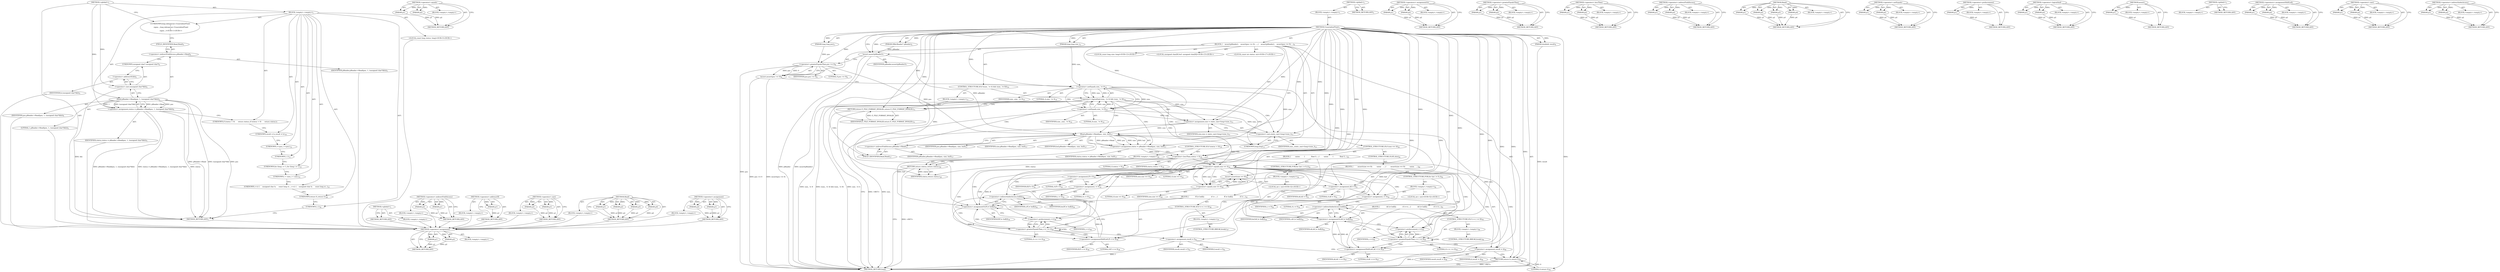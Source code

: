 digraph "&lt;operator&gt;.assignment" {
vulnerable_170 [label=<(METHOD,&lt;operator&gt;.assignment)>];
vulnerable_171 [label=<(PARAM,p1)>];
vulnerable_172 [label=<(PARAM,p2)>];
vulnerable_173 [label=<(BLOCK,&lt;empty&gt;,&lt;empty&gt;)>];
vulnerable_174 [label=<(METHOD_RETURN,ANY)>];
vulnerable_197 [label=<(METHOD,&lt;operator&gt;.equals)>];
vulnerable_198 [label=<(PARAM,p1)>];
vulnerable_199 [label=<(PARAM,p2)>];
vulnerable_200 [label=<(BLOCK,&lt;empty&gt;,&lt;empty&gt;)>];
vulnerable_201 [label=<(METHOD_RETURN,ANY)>];
vulnerable_6 [label=<(METHOD,&lt;global&gt;)<SUB>1</SUB>>];
vulnerable_7 [label=<(BLOCK,&lt;empty&gt;,&lt;empty&gt;)<SUB>1</SUB>>];
vulnerable_8 [label=<(METHOD,UnserializeFloat)<SUB>1</SUB>>];
vulnerable_9 [label=<(PARAM,IMkvReader* pReader)<SUB>2</SUB>>];
vulnerable_10 [label=<(PARAM,long long pos)<SUB>3</SUB>>];
vulnerable_11 [label=<(PARAM,long long size_)<SUB>4</SUB>>];
vulnerable_12 [label=<(PARAM,double&amp; result)<SUB>5</SUB>>];
vulnerable_13 [label=<(BLOCK,{
    assert(pReader);
    assert(pos &gt;= 0);
 
...,{
    assert(pReader);
    assert(pos &gt;= 0);
 
...)<SUB>6</SUB>>];
vulnerable_14 [label=<(assert,assert(pReader))<SUB>7</SUB>>];
vulnerable_15 [label=<(IDENTIFIER,pReader,assert(pReader))<SUB>7</SUB>>];
vulnerable_16 [label=<(assert,assert(pos &gt;= 0))<SUB>8</SUB>>];
vulnerable_17 [label=<(&lt;operator&gt;.greaterEqualsThan,pos &gt;= 0)<SUB>8</SUB>>];
vulnerable_18 [label=<(IDENTIFIER,pos,pos &gt;= 0)<SUB>8</SUB>>];
vulnerable_19 [label=<(LITERAL,0,pos &gt;= 0)<SUB>8</SUB>>];
vulnerable_20 [label=<(CONTROL_STRUCTURE,IF,if ((size_ != 4) &amp;&amp; (size_ != 8)))<SUB>10</SUB>>];
vulnerable_21 [label=<(&lt;operator&gt;.logicalAnd,(size_ != 4) &amp;&amp; (size_ != 8))<SUB>10</SUB>>];
vulnerable_22 [label=<(&lt;operator&gt;.notEquals,size_ != 4)<SUB>10</SUB>>];
vulnerable_23 [label=<(IDENTIFIER,size_,size_ != 4)<SUB>10</SUB>>];
vulnerable_24 [label=<(LITERAL,4,size_ != 4)<SUB>10</SUB>>];
vulnerable_25 [label=<(&lt;operator&gt;.notEquals,size_ != 8)<SUB>10</SUB>>];
vulnerable_26 [label=<(IDENTIFIER,size_,size_ != 8)<SUB>10</SUB>>];
vulnerable_27 [label=<(LITERAL,8,size_ != 8)<SUB>10</SUB>>];
vulnerable_28 [label=<(BLOCK,&lt;empty&gt;,&lt;empty&gt;)<SUB>11</SUB>>];
vulnerable_29 [label=<(RETURN,return E_FILE_FORMAT_INVALID;,return E_FILE_FORMAT_INVALID;)<SUB>11</SUB>>];
vulnerable_30 [label=<(IDENTIFIER,E_FILE_FORMAT_INVALID,return E_FILE_FORMAT_INVALID;)<SUB>11</SUB>>];
vulnerable_31 [label="<(LOCAL,const long size: long)<SUB>13</SUB>>"];
vulnerable_32 [label=<(&lt;operator&gt;.assignment,size = static_cast&lt;long&gt;(size_))<SUB>13</SUB>>];
vulnerable_33 [label=<(IDENTIFIER,size,size = static_cast&lt;long&gt;(size_))<SUB>13</SUB>>];
vulnerable_34 [label=<(&lt;operator&gt;.cast,static_cast&lt;long&gt;(size_))<SUB>13</SUB>>];
vulnerable_35 [label=<(UNKNOWN,long,long)<SUB>13</SUB>>];
vulnerable_36 [label=<(IDENTIFIER,size_,static_cast&lt;long&gt;(size_))<SUB>13</SUB>>];
vulnerable_37 [label="<(LOCAL,unsigned char[8] buf: unsigned char[8])<SUB>15</SUB>>"];
vulnerable_38 [label="<(LOCAL,const int status: int)<SUB>17</SUB>>"];
vulnerable_39 [label=<(&lt;operator&gt;.assignment,status = pReader-&gt;Read(pos, size, buf))<SUB>17</SUB>>];
vulnerable_40 [label=<(IDENTIFIER,status,status = pReader-&gt;Read(pos, size, buf))<SUB>17</SUB>>];
vulnerable_41 [label=<(Read,pReader-&gt;Read(pos, size, buf))<SUB>17</SUB>>];
vulnerable_42 [label=<(&lt;operator&gt;.indirectFieldAccess,pReader-&gt;Read)<SUB>17</SUB>>];
vulnerable_43 [label=<(IDENTIFIER,pReader,pReader-&gt;Read(pos, size, buf))<SUB>17</SUB>>];
vulnerable_44 [label=<(FIELD_IDENTIFIER,Read,Read)<SUB>17</SUB>>];
vulnerable_45 [label=<(IDENTIFIER,pos,pReader-&gt;Read(pos, size, buf))<SUB>17</SUB>>];
vulnerable_46 [label=<(IDENTIFIER,size,pReader-&gt;Read(pos, size, buf))<SUB>17</SUB>>];
vulnerable_47 [label=<(IDENTIFIER,buf,pReader-&gt;Read(pos, size, buf))<SUB>17</SUB>>];
vulnerable_48 [label=<(CONTROL_STRUCTURE,IF,if (status &lt; 0))<SUB>19</SUB>>];
vulnerable_49 [label=<(&lt;operator&gt;.lessThan,status &lt; 0)<SUB>19</SUB>>];
vulnerable_50 [label=<(IDENTIFIER,status,status &lt; 0)<SUB>19</SUB>>];
vulnerable_51 [label=<(LITERAL,0,status &lt; 0)<SUB>19</SUB>>];
vulnerable_52 [label=<(BLOCK,&lt;empty&gt;,&lt;empty&gt;)<SUB>20</SUB>>];
vulnerable_53 [label=<(RETURN,return status;,return status;)<SUB>20</SUB>>];
vulnerable_54 [label=<(IDENTIFIER,status,return status;)<SUB>20</SUB>>];
vulnerable_55 [label=<(CONTROL_STRUCTURE,IF,if (size == 4))<SUB>22</SUB>>];
vulnerable_56 [label=<(&lt;operator&gt;.equals,size == 4)<SUB>22</SUB>>];
vulnerable_57 [label=<(IDENTIFIER,size,size == 4)<SUB>22</SUB>>];
vulnerable_58 [label=<(LITERAL,4,size == 4)<SUB>22</SUB>>];
vulnerable_59 [label=<(BLOCK,{
        union
        {
            float f;
...,{
        union
        {
            float f;
...)<SUB>23</SUB>>];
vulnerable_60 [label=<(&lt;operator&gt;.assignment,ff = 0)<SUB>30</SUB>>];
vulnerable_61 [label=<(IDENTIFIER,ff,ff = 0)<SUB>30</SUB>>];
vulnerable_62 [label=<(LITERAL,0,ff = 0)<SUB>30</SUB>>];
vulnerable_63 [label=<(CONTROL_STRUCTURE,FOR,for (int i = 0;;))<SUB>32</SUB>>];
vulnerable_64 [label=<(BLOCK,&lt;empty&gt;,&lt;empty&gt;)<SUB>32</SUB>>];
vulnerable_65 [label="<(LOCAL,int i: int)<SUB>32</SUB>>"];
vulnerable_66 [label=<(&lt;operator&gt;.assignment,i = 0)<SUB>32</SUB>>];
vulnerable_67 [label=<(IDENTIFIER,i,i = 0)<SUB>32</SUB>>];
vulnerable_68 [label=<(LITERAL,0,i = 0)<SUB>32</SUB>>];
vulnerable_69 [label=<(BLOCK,{
            ff |= buf[i];
 
            if (+...,{
            ff |= buf[i];
 
            if (+...)<SUB>33</SUB>>];
vulnerable_70 [label=<(&lt;operators&gt;.assignmentOr,ff |= buf[i])<SUB>34</SUB>>];
vulnerable_71 [label=<(IDENTIFIER,ff,ff |= buf[i])<SUB>34</SUB>>];
vulnerable_72 [label=<(&lt;operator&gt;.indirectIndexAccess,buf[i])<SUB>34</SUB>>];
vulnerable_73 [label=<(IDENTIFIER,buf,ff |= buf[i])<SUB>34</SUB>>];
vulnerable_74 [label=<(IDENTIFIER,i,ff |= buf[i])<SUB>34</SUB>>];
vulnerable_75 [label=<(CONTROL_STRUCTURE,IF,if (++i &gt;= 4))<SUB>36</SUB>>];
vulnerable_76 [label=<(&lt;operator&gt;.greaterEqualsThan,++i &gt;= 4)<SUB>36</SUB>>];
vulnerable_77 [label=<(&lt;operator&gt;.preIncrement,++i)<SUB>36</SUB>>];
vulnerable_78 [label=<(IDENTIFIER,i,++i)<SUB>36</SUB>>];
vulnerable_79 [label=<(LITERAL,4,++i &gt;= 4)<SUB>36</SUB>>];
vulnerable_80 [label=<(BLOCK,&lt;empty&gt;,&lt;empty&gt;)<SUB>37</SUB>>];
vulnerable_81 [label=<(CONTROL_STRUCTURE,BREAK,break;)<SUB>37</SUB>>];
vulnerable_82 [label=<(&lt;operators&gt;.assignmentShiftLeft,ff &lt;&lt;= 8)<SUB>39</SUB>>];
vulnerable_83 [label=<(IDENTIFIER,ff,ff &lt;&lt;= 8)<SUB>39</SUB>>];
vulnerable_84 [label=<(LITERAL,8,ff &lt;&lt;= 8)<SUB>39</SUB>>];
vulnerable_85 [label=<(&lt;operator&gt;.assignment,result = f)<SUB>41</SUB>>];
vulnerable_86 [label=<(IDENTIFIER,result,result = f)<SUB>41</SUB>>];
vulnerable_87 [label=<(IDENTIFIER,f,result = f)<SUB>41</SUB>>];
vulnerable_88 [label=<(CONTROL_STRUCTURE,ELSE,else)<SUB>44</SUB>>];
vulnerable_89 [label=<(BLOCK,{
        assert(size == 8);
        union
    ...,{
        assert(size == 8);
        union
    ...)<SUB>44</SUB>>];
vulnerable_90 [label=<(assert,assert(size == 8))<SUB>45</SUB>>];
vulnerable_91 [label=<(&lt;operator&gt;.equals,size == 8)<SUB>45</SUB>>];
vulnerable_92 [label=<(IDENTIFIER,size,size == 8)<SUB>45</SUB>>];
vulnerable_93 [label=<(LITERAL,8,size == 8)<SUB>45</SUB>>];
vulnerable_94 [label=<(&lt;operator&gt;.assignment,dd = 0)<SUB>51</SUB>>];
vulnerable_95 [label=<(IDENTIFIER,dd,dd = 0)<SUB>51</SUB>>];
vulnerable_96 [label=<(LITERAL,0,dd = 0)<SUB>51</SUB>>];
vulnerable_97 [label=<(CONTROL_STRUCTURE,FOR,for (int i = 0;;))<SUB>52</SUB>>];
vulnerable_98 [label=<(BLOCK,&lt;empty&gt;,&lt;empty&gt;)<SUB>52</SUB>>];
vulnerable_99 [label="<(LOCAL,int i: int)<SUB>52</SUB>>"];
vulnerable_100 [label=<(&lt;operator&gt;.assignment,i = 0)<SUB>52</SUB>>];
vulnerable_101 [label=<(IDENTIFIER,i,i = 0)<SUB>52</SUB>>];
vulnerable_102 [label=<(LITERAL,0,i = 0)<SUB>52</SUB>>];
vulnerable_103 [label=<(BLOCK,{
            dd |= buf[i];
            if (++i...,{
            dd |= buf[i];
            if (++i...)<SUB>53</SUB>>];
vulnerable_104 [label=<(&lt;operators&gt;.assignmentOr,dd |= buf[i])<SUB>54</SUB>>];
vulnerable_105 [label=<(IDENTIFIER,dd,dd |= buf[i])<SUB>54</SUB>>];
vulnerable_106 [label=<(&lt;operator&gt;.indirectIndexAccess,buf[i])<SUB>54</SUB>>];
vulnerable_107 [label=<(IDENTIFIER,buf,dd |= buf[i])<SUB>54</SUB>>];
vulnerable_108 [label=<(IDENTIFIER,i,dd |= buf[i])<SUB>54</SUB>>];
vulnerable_109 [label=<(CONTROL_STRUCTURE,IF,if (++i &gt;= 8))<SUB>55</SUB>>];
vulnerable_110 [label=<(&lt;operator&gt;.greaterEqualsThan,++i &gt;= 8)<SUB>55</SUB>>];
vulnerable_111 [label=<(&lt;operator&gt;.preIncrement,++i)<SUB>55</SUB>>];
vulnerable_112 [label=<(IDENTIFIER,i,++i)<SUB>55</SUB>>];
vulnerable_113 [label=<(LITERAL,8,++i &gt;= 8)<SUB>55</SUB>>];
vulnerable_114 [label=<(BLOCK,&lt;empty&gt;,&lt;empty&gt;)<SUB>56</SUB>>];
vulnerable_115 [label=<(CONTROL_STRUCTURE,BREAK,break;)<SUB>56</SUB>>];
vulnerable_116 [label=<(&lt;operators&gt;.assignmentShiftLeft,dd &lt;&lt;= 8)<SUB>57</SUB>>];
vulnerable_117 [label=<(IDENTIFIER,dd,dd &lt;&lt;= 8)<SUB>57</SUB>>];
vulnerable_118 [label=<(LITERAL,8,dd &lt;&lt;= 8)<SUB>57</SUB>>];
vulnerable_119 [label=<(&lt;operator&gt;.assignment,result = d)<SUB>59</SUB>>];
vulnerable_120 [label=<(IDENTIFIER,result,result = d)<SUB>59</SUB>>];
vulnerable_121 [label=<(IDENTIFIER,d,result = d)<SUB>59</SUB>>];
vulnerable_122 [label=<(RETURN,return 0;,return 0;)<SUB>61</SUB>>];
vulnerable_123 [label=<(LITERAL,0,return 0;)<SUB>61</SUB>>];
vulnerable_124 [label=<(METHOD_RETURN,long)<SUB>1</SUB>>];
vulnerable_126 [label=<(METHOD_RETURN,ANY)<SUB>1</SUB>>];
vulnerable_202 [label=<(METHOD,&lt;operators&gt;.assignmentOr)>];
vulnerable_203 [label=<(PARAM,p1)>];
vulnerable_204 [label=<(PARAM,p2)>];
vulnerable_205 [label=<(BLOCK,&lt;empty&gt;,&lt;empty&gt;)>];
vulnerable_206 [label=<(METHOD_RETURN,ANY)>];
vulnerable_155 [label=<(METHOD,&lt;operator&gt;.greaterEqualsThan)>];
vulnerable_156 [label=<(PARAM,p1)>];
vulnerable_157 [label=<(PARAM,p2)>];
vulnerable_158 [label=<(BLOCK,&lt;empty&gt;,&lt;empty&gt;)>];
vulnerable_159 [label=<(METHOD_RETURN,ANY)>];
vulnerable_192 [label=<(METHOD,&lt;operator&gt;.lessThan)>];
vulnerable_193 [label=<(PARAM,p1)>];
vulnerable_194 [label=<(PARAM,p2)>];
vulnerable_195 [label=<(BLOCK,&lt;empty&gt;,&lt;empty&gt;)>];
vulnerable_196 [label=<(METHOD_RETURN,ANY)>];
vulnerable_187 [label=<(METHOD,&lt;operator&gt;.indirectFieldAccess)>];
vulnerable_188 [label=<(PARAM,p1)>];
vulnerable_189 [label=<(PARAM,p2)>];
vulnerable_190 [label=<(BLOCK,&lt;empty&gt;,&lt;empty&gt;)>];
vulnerable_191 [label=<(METHOD_RETURN,ANY)>];
vulnerable_180 [label=<(METHOD,Read)>];
vulnerable_181 [label=<(PARAM,p1)>];
vulnerable_182 [label=<(PARAM,p2)>];
vulnerable_183 [label=<(PARAM,p3)>];
vulnerable_184 [label=<(PARAM,p4)>];
vulnerable_185 [label=<(BLOCK,&lt;empty&gt;,&lt;empty&gt;)>];
vulnerable_186 [label=<(METHOD_RETURN,ANY)>];
vulnerable_165 [label=<(METHOD,&lt;operator&gt;.notEquals)>];
vulnerable_166 [label=<(PARAM,p1)>];
vulnerable_167 [label=<(PARAM,p2)>];
vulnerable_168 [label=<(BLOCK,&lt;empty&gt;,&lt;empty&gt;)>];
vulnerable_169 [label=<(METHOD_RETURN,ANY)>];
vulnerable_212 [label=<(METHOD,&lt;operator&gt;.preIncrement)>];
vulnerable_213 [label=<(PARAM,p1)>];
vulnerable_214 [label=<(BLOCK,&lt;empty&gt;,&lt;empty&gt;)>];
vulnerable_215 [label=<(METHOD_RETURN,ANY)>];
vulnerable_160 [label=<(METHOD,&lt;operator&gt;.logicalAnd)>];
vulnerable_161 [label=<(PARAM,p1)>];
vulnerable_162 [label=<(PARAM,p2)>];
vulnerable_163 [label=<(BLOCK,&lt;empty&gt;,&lt;empty&gt;)>];
vulnerable_164 [label=<(METHOD_RETURN,ANY)>];
vulnerable_151 [label=<(METHOD,assert)>];
vulnerable_152 [label=<(PARAM,p1)>];
vulnerable_153 [label=<(BLOCK,&lt;empty&gt;,&lt;empty&gt;)>];
vulnerable_154 [label=<(METHOD_RETURN,ANY)>];
vulnerable_145 [label=<(METHOD,&lt;global&gt;)<SUB>1</SUB>>];
vulnerable_146 [label=<(BLOCK,&lt;empty&gt;,&lt;empty&gt;)>];
vulnerable_147 [label=<(METHOD_RETURN,ANY)>];
vulnerable_216 [label=<(METHOD,&lt;operators&gt;.assignmentShiftLeft)>];
vulnerable_217 [label=<(PARAM,p1)>];
vulnerable_218 [label=<(PARAM,p2)>];
vulnerable_219 [label=<(BLOCK,&lt;empty&gt;,&lt;empty&gt;)>];
vulnerable_220 [label=<(METHOD_RETURN,ANY)>];
vulnerable_175 [label=<(METHOD,&lt;operator&gt;.cast)>];
vulnerable_176 [label=<(PARAM,p1)>];
vulnerable_177 [label=<(PARAM,p2)>];
vulnerable_178 [label=<(BLOCK,&lt;empty&gt;,&lt;empty&gt;)>];
vulnerable_179 [label=<(METHOD_RETURN,ANY)>];
vulnerable_207 [label=<(METHOD,&lt;operator&gt;.indirectIndexAccess)>];
vulnerable_208 [label=<(PARAM,p1)>];
vulnerable_209 [label=<(PARAM,p2)>];
vulnerable_210 [label=<(BLOCK,&lt;empty&gt;,&lt;empty&gt;)>];
vulnerable_211 [label=<(METHOD_RETURN,ANY)>];
fixed_6 [label=<(METHOD,&lt;global&gt;)<SUB>1</SUB>>];
fixed_7 [label=<(BLOCK,&lt;empty&gt;,&lt;empty&gt;)<SUB>1</SUB>>];
fixed_8 [label="<(UNKNOWN,long mkvparser::UnserializeFloat(
  {
    signe...,long mkvparser::UnserializeFloat(
  {
    signe...)<SUB>1</SUB>>"];
fixed_9 [label="<(LOCAL,const long status: long)<SUB>5</SUB>>"];
fixed_10 [label=<(&lt;operator&gt;.assignment,status = pReader-&gt;Read(pos, 1, (unsigned char*)&amp;b))<SUB>5</SUB>>];
fixed_11 [label=<(IDENTIFIER,status,status = pReader-&gt;Read(pos, 1, (unsigned char*)&amp;b))<SUB>5</SUB>>];
fixed_12 [label=<(Read,pReader-&gt;Read(pos, 1, (unsigned char*)&amp;b))<SUB>5</SUB>>];
fixed_13 [label=<(&lt;operator&gt;.indirectFieldAccess,pReader-&gt;Read)<SUB>5</SUB>>];
fixed_14 [label=<(IDENTIFIER,pReader,pReader-&gt;Read(pos, 1, (unsigned char*)&amp;b))<SUB>5</SUB>>];
fixed_15 [label=<(FIELD_IDENTIFIER,Read,Read)<SUB>5</SUB>>];
fixed_16 [label=<(IDENTIFIER,pos,pReader-&gt;Read(pos, 1, (unsigned char*)&amp;b))<SUB>5</SUB>>];
fixed_17 [label=<(LITERAL,1,pReader-&gt;Read(pos, 1, (unsigned char*)&amp;b))<SUB>5</SUB>>];
fixed_18 [label=<(&lt;operator&gt;.cast,(unsigned char*)&amp;b)<SUB>5</SUB>>];
fixed_19 [label=<(UNKNOWN,unsigned char*,unsigned char*)<SUB>5</SUB>>];
fixed_20 [label=<(&lt;operator&gt;.addressOf,&amp;b)<SUB>5</SUB>>];
fixed_21 [label=<(IDENTIFIER,b,(unsigned char*)&amp;b)<SUB>5</SUB>>];
fixed_22 [label=<(UNKNOWN,if (status &lt; 0)
      return status;,if (status &lt; 0)
      return status;)<SUB>7</SUB>>];
fixed_23 [label=<(UNKNOWN,result = b;,result = b;)<SUB>10</SUB>>];
fixed_24 [label=<(UNKNOWN,++pos;,++pos;)<SUB>12</SUB>>];
fixed_25 [label=<(UNKNOWN,},})<SUB>13</SUB>>];
fixed_26 [label=<(UNKNOWN,for (long i = 1;,for (long i = 1;)<SUB>15</SUB>>];
fixed_27 [label=<(UNKNOWN,i &lt; size;,i &lt; size;)<SUB>15</SUB>>];
fixed_28 [label=<(UNKNOWN,++i) {
    unsigned char b;
 
    const long st...,++i) {
    unsigned char b;
 
    const long st...)<SUB>15</SUB>>];
fixed_29 [label=<(UNKNOWN,return 0;,return 0;)<SUB>29</SUB>>];
fixed_30 [label=<(UNKNOWN,},})<SUB>30</SUB>>];
fixed_31 [label=<(METHOD_RETURN,ANY)<SUB>1</SUB>>];
fixed_40 [label=<(METHOD,&lt;global&gt;)<SUB>1</SUB>>];
fixed_41 [label=<(BLOCK,&lt;empty&gt;,&lt;empty&gt;)>];
fixed_42 [label=<(METHOD_RETURN,ANY)>];
fixed_58 [label=<(METHOD,&lt;operator&gt;.indirectFieldAccess)>];
fixed_59 [label=<(PARAM,p1)>];
fixed_60 [label=<(PARAM,p2)>];
fixed_61 [label=<(BLOCK,&lt;empty&gt;,&lt;empty&gt;)>];
fixed_62 [label=<(METHOD_RETURN,ANY)>];
fixed_68 [label=<(METHOD,&lt;operator&gt;.addressOf)>];
fixed_69 [label=<(PARAM,p1)>];
fixed_70 [label=<(BLOCK,&lt;empty&gt;,&lt;empty&gt;)>];
fixed_71 [label=<(METHOD_RETURN,ANY)>];
fixed_63 [label=<(METHOD,&lt;operator&gt;.cast)>];
fixed_64 [label=<(PARAM,p1)>];
fixed_65 [label=<(PARAM,p2)>];
fixed_66 [label=<(BLOCK,&lt;empty&gt;,&lt;empty&gt;)>];
fixed_67 [label=<(METHOD_RETURN,ANY)>];
fixed_51 [label=<(METHOD,Read)>];
fixed_52 [label=<(PARAM,p1)>];
fixed_53 [label=<(PARAM,p2)>];
fixed_54 [label=<(PARAM,p3)>];
fixed_55 [label=<(PARAM,p4)>];
fixed_56 [label=<(BLOCK,&lt;empty&gt;,&lt;empty&gt;)>];
fixed_57 [label=<(METHOD_RETURN,ANY)>];
fixed_46 [label=<(METHOD,&lt;operator&gt;.assignment)>];
fixed_47 [label=<(PARAM,p1)>];
fixed_48 [label=<(PARAM,p2)>];
fixed_49 [label=<(BLOCK,&lt;empty&gt;,&lt;empty&gt;)>];
fixed_50 [label=<(METHOD_RETURN,ANY)>];
vulnerable_170 -> vulnerable_171  [key=0, label="AST: "];
vulnerable_170 -> vulnerable_171  [key=1, label="DDG: "];
vulnerable_170 -> vulnerable_173  [key=0, label="AST: "];
vulnerable_170 -> vulnerable_172  [key=0, label="AST: "];
vulnerable_170 -> vulnerable_172  [key=1, label="DDG: "];
vulnerable_170 -> vulnerable_174  [key=0, label="AST: "];
vulnerable_170 -> vulnerable_174  [key=1, label="CFG: "];
vulnerable_171 -> vulnerable_174  [key=0, label="DDG: p1"];
vulnerable_172 -> vulnerable_174  [key=0, label="DDG: p2"];
vulnerable_197 -> vulnerable_198  [key=0, label="AST: "];
vulnerable_197 -> vulnerable_198  [key=1, label="DDG: "];
vulnerable_197 -> vulnerable_200  [key=0, label="AST: "];
vulnerable_197 -> vulnerable_199  [key=0, label="AST: "];
vulnerable_197 -> vulnerable_199  [key=1, label="DDG: "];
vulnerable_197 -> vulnerable_201  [key=0, label="AST: "];
vulnerable_197 -> vulnerable_201  [key=1, label="CFG: "];
vulnerable_198 -> vulnerable_201  [key=0, label="DDG: p1"];
vulnerable_199 -> vulnerable_201  [key=0, label="DDG: p2"];
vulnerable_6 -> vulnerable_7  [key=0, label="AST: "];
vulnerable_6 -> vulnerable_126  [key=0, label="AST: "];
vulnerable_6 -> vulnerable_126  [key=1, label="CFG: "];
vulnerable_7 -> vulnerable_8  [key=0, label="AST: "];
vulnerable_8 -> vulnerable_9  [key=0, label="AST: "];
vulnerable_8 -> vulnerable_9  [key=1, label="DDG: "];
vulnerable_8 -> vulnerable_10  [key=0, label="AST: "];
vulnerable_8 -> vulnerable_10  [key=1, label="DDG: "];
vulnerable_8 -> vulnerable_11  [key=0, label="AST: "];
vulnerable_8 -> vulnerable_11  [key=1, label="DDG: "];
vulnerable_8 -> vulnerable_12  [key=0, label="AST: "];
vulnerable_8 -> vulnerable_12  [key=1, label="DDG: "];
vulnerable_8 -> vulnerable_13  [key=0, label="AST: "];
vulnerable_8 -> vulnerable_124  [key=0, label="AST: "];
vulnerable_8 -> vulnerable_14  [key=0, label="CFG: "];
vulnerable_8 -> vulnerable_14  [key=1, label="DDG: "];
vulnerable_8 -> vulnerable_32  [key=0, label="DDG: "];
vulnerable_8 -> vulnerable_122  [key=0, label="DDG: "];
vulnerable_8 -> vulnerable_123  [key=0, label="DDG: "];
vulnerable_8 -> vulnerable_17  [key=0, label="DDG: "];
vulnerable_8 -> vulnerable_29  [key=0, label="DDG: "];
vulnerable_8 -> vulnerable_34  [key=0, label="DDG: "];
vulnerable_8 -> vulnerable_41  [key=0, label="DDG: "];
vulnerable_8 -> vulnerable_49  [key=0, label="DDG: "];
vulnerable_8 -> vulnerable_56  [key=0, label="DDG: "];
vulnerable_8 -> vulnerable_60  [key=0, label="DDG: "];
vulnerable_8 -> vulnerable_85  [key=0, label="DDG: "];
vulnerable_8 -> vulnerable_22  [key=0, label="DDG: "];
vulnerable_8 -> vulnerable_25  [key=0, label="DDG: "];
vulnerable_8 -> vulnerable_30  [key=0, label="DDG: "];
vulnerable_8 -> vulnerable_54  [key=0, label="DDG: "];
vulnerable_8 -> vulnerable_94  [key=0, label="DDG: "];
vulnerable_8 -> vulnerable_119  [key=0, label="DDG: "];
vulnerable_8 -> vulnerable_66  [key=0, label="DDG: "];
vulnerable_8 -> vulnerable_82  [key=0, label="DDG: "];
vulnerable_8 -> vulnerable_70  [key=0, label="DDG: "];
vulnerable_8 -> vulnerable_91  [key=0, label="DDG: "];
vulnerable_8 -> vulnerable_100  [key=0, label="DDG: "];
vulnerable_8 -> vulnerable_116  [key=0, label="DDG: "];
vulnerable_8 -> vulnerable_76  [key=0, label="DDG: "];
vulnerable_8 -> vulnerable_104  [key=0, label="DDG: "];
vulnerable_8 -> vulnerable_77  [key=0, label="DDG: "];
vulnerable_8 -> vulnerable_110  [key=0, label="DDG: "];
vulnerable_8 -> vulnerable_111  [key=0, label="DDG: "];
vulnerable_9 -> vulnerable_14  [key=0, label="DDG: pReader"];
vulnerable_10 -> vulnerable_17  [key=0, label="DDG: pos"];
vulnerable_11 -> vulnerable_22  [key=0, label="DDG: size_"];
vulnerable_12 -> vulnerable_124  [key=0, label="DDG: result"];
vulnerable_13 -> vulnerable_14  [key=0, label="AST: "];
vulnerable_13 -> vulnerable_16  [key=0, label="AST: "];
vulnerable_13 -> vulnerable_20  [key=0, label="AST: "];
vulnerable_13 -> vulnerable_31  [key=0, label="AST: "];
vulnerable_13 -> vulnerable_32  [key=0, label="AST: "];
vulnerable_13 -> vulnerable_37  [key=0, label="AST: "];
vulnerable_13 -> vulnerable_38  [key=0, label="AST: "];
vulnerable_13 -> vulnerable_39  [key=0, label="AST: "];
vulnerable_13 -> vulnerable_48  [key=0, label="AST: "];
vulnerable_13 -> vulnerable_55  [key=0, label="AST: "];
vulnerable_13 -> vulnerable_122  [key=0, label="AST: "];
vulnerable_14 -> vulnerable_15  [key=0, label="AST: "];
vulnerable_14 -> vulnerable_17  [key=0, label="CFG: "];
vulnerable_14 -> vulnerable_124  [key=0, label="DDG: pReader"];
vulnerable_14 -> vulnerable_124  [key=1, label="DDG: assert(pReader)"];
vulnerable_14 -> vulnerable_41  [key=0, label="DDG: pReader"];
vulnerable_16 -> vulnerable_17  [key=0, label="AST: "];
vulnerable_16 -> vulnerable_22  [key=0, label="CFG: "];
vulnerable_16 -> vulnerable_124  [key=0, label="DDG: pos &gt;= 0"];
vulnerable_16 -> vulnerable_124  [key=1, label="DDG: assert(pos &gt;= 0)"];
vulnerable_17 -> vulnerable_18  [key=0, label="AST: "];
vulnerable_17 -> vulnerable_19  [key=0, label="AST: "];
vulnerable_17 -> vulnerable_16  [key=0, label="CFG: "];
vulnerable_17 -> vulnerable_16  [key=1, label="DDG: pos"];
vulnerable_17 -> vulnerable_16  [key=2, label="DDG: 0"];
vulnerable_17 -> vulnerable_124  [key=0, label="DDG: pos"];
vulnerable_17 -> vulnerable_41  [key=0, label="DDG: pos"];
vulnerable_20 -> vulnerable_21  [key=0, label="AST: "];
vulnerable_20 -> vulnerable_28  [key=0, label="AST: "];
vulnerable_21 -> vulnerable_22  [key=0, label="AST: "];
vulnerable_21 -> vulnerable_25  [key=0, label="AST: "];
vulnerable_21 -> vulnerable_29  [key=0, label="CFG: "];
vulnerable_21 -> vulnerable_29  [key=1, label="CDG: "];
vulnerable_21 -> vulnerable_35  [key=0, label="CFG: "];
vulnerable_21 -> vulnerable_35  [key=1, label="CDG: "];
vulnerable_21 -> vulnerable_124  [key=0, label="DDG: size_ != 4"];
vulnerable_21 -> vulnerable_124  [key=1, label="DDG: size_ != 8"];
vulnerable_21 -> vulnerable_124  [key=2, label="DDG: (size_ != 4) &amp;&amp; (size_ != 8)"];
vulnerable_21 -> vulnerable_34  [key=0, label="CDG: "];
vulnerable_21 -> vulnerable_32  [key=0, label="CDG: "];
vulnerable_21 -> vulnerable_49  [key=0, label="CDG: "];
vulnerable_21 -> vulnerable_42  [key=0, label="CDG: "];
vulnerable_21 -> vulnerable_44  [key=0, label="CDG: "];
vulnerable_21 -> vulnerable_41  [key=0, label="CDG: "];
vulnerable_21 -> vulnerable_39  [key=0, label="CDG: "];
vulnerable_22 -> vulnerable_23  [key=0, label="AST: "];
vulnerable_22 -> vulnerable_24  [key=0, label="AST: "];
vulnerable_22 -> vulnerable_21  [key=0, label="CFG: "];
vulnerable_22 -> vulnerable_21  [key=1, label="DDG: size_"];
vulnerable_22 -> vulnerable_21  [key=2, label="DDG: 4"];
vulnerable_22 -> vulnerable_25  [key=0, label="CFG: "];
vulnerable_22 -> vulnerable_25  [key=1, label="DDG: size_"];
vulnerable_22 -> vulnerable_25  [key=2, label="CDG: "];
vulnerable_22 -> vulnerable_124  [key=0, label="DDG: size_"];
vulnerable_22 -> vulnerable_32  [key=0, label="DDG: size_"];
vulnerable_22 -> vulnerable_34  [key=0, label="DDG: size_"];
vulnerable_25 -> vulnerable_26  [key=0, label="AST: "];
vulnerable_25 -> vulnerable_27  [key=0, label="AST: "];
vulnerable_25 -> vulnerable_21  [key=0, label="CFG: "];
vulnerable_25 -> vulnerable_21  [key=1, label="DDG: size_"];
vulnerable_25 -> vulnerable_21  [key=2, label="DDG: 8"];
vulnerable_25 -> vulnerable_124  [key=0, label="DDG: size_"];
vulnerable_25 -> vulnerable_32  [key=0, label="DDG: size_"];
vulnerable_25 -> vulnerable_34  [key=0, label="DDG: size_"];
vulnerable_28 -> vulnerable_29  [key=0, label="AST: "];
vulnerable_29 -> vulnerable_30  [key=0, label="AST: "];
vulnerable_29 -> vulnerable_124  [key=0, label="CFG: "];
vulnerable_29 -> vulnerable_124  [key=1, label="DDG: &lt;RET&gt;"];
vulnerable_30 -> vulnerable_29  [key=0, label="DDG: E_FILE_FORMAT_INVALID"];
vulnerable_32 -> vulnerable_33  [key=0, label="AST: "];
vulnerable_32 -> vulnerable_34  [key=0, label="AST: "];
vulnerable_32 -> vulnerable_44  [key=0, label="CFG: "];
vulnerable_32 -> vulnerable_41  [key=0, label="DDG: size"];
vulnerable_34 -> vulnerable_35  [key=0, label="AST: "];
vulnerable_34 -> vulnerable_36  [key=0, label="AST: "];
vulnerable_34 -> vulnerable_32  [key=0, label="CFG: "];
vulnerable_35 -> vulnerable_34  [key=0, label="CFG: "];
vulnerable_39 -> vulnerable_40  [key=0, label="AST: "];
vulnerable_39 -> vulnerable_41  [key=0, label="AST: "];
vulnerable_39 -> vulnerable_49  [key=0, label="CFG: "];
vulnerable_39 -> vulnerable_49  [key=1, label="DDG: status"];
vulnerable_41 -> vulnerable_42  [key=0, label="AST: "];
vulnerable_41 -> vulnerable_45  [key=0, label="AST: "];
vulnerable_41 -> vulnerable_46  [key=0, label="AST: "];
vulnerable_41 -> vulnerable_47  [key=0, label="AST: "];
vulnerable_41 -> vulnerable_39  [key=0, label="CFG: "];
vulnerable_41 -> vulnerable_39  [key=1, label="DDG: pReader-&gt;Read"];
vulnerable_41 -> vulnerable_39  [key=2, label="DDG: pos"];
vulnerable_41 -> vulnerable_39  [key=3, label="DDG: size"];
vulnerable_41 -> vulnerable_39  [key=4, label="DDG: buf"];
vulnerable_41 -> vulnerable_56  [key=0, label="DDG: size"];
vulnerable_41 -> vulnerable_70  [key=0, label="DDG: buf"];
vulnerable_41 -> vulnerable_104  [key=0, label="DDG: buf"];
vulnerable_42 -> vulnerable_43  [key=0, label="AST: "];
vulnerable_42 -> vulnerable_44  [key=0, label="AST: "];
vulnerable_42 -> vulnerable_41  [key=0, label="CFG: "];
vulnerable_44 -> vulnerable_42  [key=0, label="CFG: "];
vulnerable_48 -> vulnerable_49  [key=0, label="AST: "];
vulnerable_48 -> vulnerable_52  [key=0, label="AST: "];
vulnerable_49 -> vulnerable_50  [key=0, label="AST: "];
vulnerable_49 -> vulnerable_51  [key=0, label="AST: "];
vulnerable_49 -> vulnerable_53  [key=0, label="CFG: "];
vulnerable_49 -> vulnerable_53  [key=1, label="CDG: "];
vulnerable_49 -> vulnerable_56  [key=0, label="CFG: "];
vulnerable_49 -> vulnerable_56  [key=1, label="CDG: "];
vulnerable_49 -> vulnerable_54  [key=0, label="DDG: status"];
vulnerable_49 -> vulnerable_122  [key=0, label="CDG: "];
vulnerable_52 -> vulnerable_53  [key=0, label="AST: "];
vulnerable_53 -> vulnerable_54  [key=0, label="AST: "];
vulnerable_53 -> vulnerable_124  [key=0, label="CFG: "];
vulnerable_53 -> vulnerable_124  [key=1, label="DDG: &lt;RET&gt;"];
vulnerable_54 -> vulnerable_53  [key=0, label="DDG: status"];
vulnerable_55 -> vulnerable_56  [key=0, label="AST: "];
vulnerable_55 -> vulnerable_59  [key=0, label="AST: "];
vulnerable_55 -> vulnerable_88  [key=0, label="AST: "];
vulnerable_56 -> vulnerable_57  [key=0, label="AST: "];
vulnerable_56 -> vulnerable_58  [key=0, label="AST: "];
vulnerable_56 -> vulnerable_60  [key=0, label="CFG: "];
vulnerable_56 -> vulnerable_60  [key=1, label="CDG: "];
vulnerable_56 -> vulnerable_91  [key=0, label="CFG: "];
vulnerable_56 -> vulnerable_91  [key=1, label="DDG: size"];
vulnerable_56 -> vulnerable_91  [key=2, label="CDG: "];
vulnerable_56 -> vulnerable_94  [key=0, label="CDG: "];
vulnerable_56 -> vulnerable_77  [key=0, label="CDG: "];
vulnerable_56 -> vulnerable_66  [key=0, label="CDG: "];
vulnerable_56 -> vulnerable_85  [key=0, label="CDG: "];
vulnerable_56 -> vulnerable_72  [key=0, label="CDG: "];
vulnerable_56 -> vulnerable_104  [key=0, label="CDG: "];
vulnerable_56 -> vulnerable_119  [key=0, label="CDG: "];
vulnerable_56 -> vulnerable_106  [key=0, label="CDG: "];
vulnerable_56 -> vulnerable_76  [key=0, label="CDG: "];
vulnerable_56 -> vulnerable_90  [key=0, label="CDG: "];
vulnerable_56 -> vulnerable_100  [key=0, label="CDG: "];
vulnerable_56 -> vulnerable_70  [key=0, label="CDG: "];
vulnerable_56 -> vulnerable_110  [key=0, label="CDG: "];
vulnerable_56 -> vulnerable_111  [key=0, label="CDG: "];
vulnerable_59 -> vulnerable_60  [key=0, label="AST: "];
vulnerable_59 -> vulnerable_63  [key=0, label="AST: "];
vulnerable_59 -> vulnerable_85  [key=0, label="AST: "];
vulnerable_60 -> vulnerable_61  [key=0, label="AST: "];
vulnerable_60 -> vulnerable_62  [key=0, label="AST: "];
vulnerable_60 -> vulnerable_66  [key=0, label="CFG: "];
vulnerable_60 -> vulnerable_70  [key=0, label="DDG: ff"];
vulnerable_63 -> vulnerable_64  [key=0, label="AST: "];
vulnerable_63 -> vulnerable_69  [key=0, label="AST: "];
vulnerable_64 -> vulnerable_65  [key=0, label="AST: "];
vulnerable_64 -> vulnerable_66  [key=0, label="AST: "];
vulnerable_66 -> vulnerable_67  [key=0, label="AST: "];
vulnerable_66 -> vulnerable_68  [key=0, label="AST: "];
vulnerable_66 -> vulnerable_72  [key=0, label="CFG: "];
vulnerable_66 -> vulnerable_77  [key=0, label="DDG: i"];
vulnerable_69 -> vulnerable_70  [key=0, label="AST: "];
vulnerable_69 -> vulnerable_75  [key=0, label="AST: "];
vulnerable_69 -> vulnerable_82  [key=0, label="AST: "];
vulnerable_70 -> vulnerable_71  [key=0, label="AST: "];
vulnerable_70 -> vulnerable_72  [key=0, label="AST: "];
vulnerable_70 -> vulnerable_77  [key=0, label="CFG: "];
vulnerable_70 -> vulnerable_82  [key=0, label="DDG: ff"];
vulnerable_72 -> vulnerable_73  [key=0, label="AST: "];
vulnerable_72 -> vulnerable_74  [key=0, label="AST: "];
vulnerable_72 -> vulnerable_70  [key=0, label="CFG: "];
vulnerable_75 -> vulnerable_76  [key=0, label="AST: "];
vulnerable_75 -> vulnerable_80  [key=0, label="AST: "];
vulnerable_76 -> vulnerable_77  [key=0, label="AST: "];
vulnerable_76 -> vulnerable_77  [key=1, label="CDG: "];
vulnerable_76 -> vulnerable_79  [key=0, label="AST: "];
vulnerable_76 -> vulnerable_85  [key=0, label="CFG: "];
vulnerable_76 -> vulnerable_82  [key=0, label="CFG: "];
vulnerable_76 -> vulnerable_82  [key=1, label="CDG: "];
vulnerable_76 -> vulnerable_72  [key=0, label="CDG: "];
vulnerable_76 -> vulnerable_76  [key=0, label="CDG: "];
vulnerable_76 -> vulnerable_70  [key=0, label="CDG: "];
vulnerable_77 -> vulnerable_78  [key=0, label="AST: "];
vulnerable_77 -> vulnerable_76  [key=0, label="CFG: "];
vulnerable_77 -> vulnerable_76  [key=1, label="DDG: i"];
vulnerable_80 -> vulnerable_81  [key=0, label="AST: "];
vulnerable_82 -> vulnerable_83  [key=0, label="AST: "];
vulnerable_82 -> vulnerable_84  [key=0, label="AST: "];
vulnerable_82 -> vulnerable_72  [key=0, label="CFG: "];
vulnerable_82 -> vulnerable_70  [key=0, label="DDG: ff"];
vulnerable_85 -> vulnerable_86  [key=0, label="AST: "];
vulnerable_85 -> vulnerable_87  [key=0, label="AST: "];
vulnerable_85 -> vulnerable_122  [key=0, label="CFG: "];
vulnerable_85 -> vulnerable_124  [key=0, label="DDG: f"];
vulnerable_88 -> vulnerable_89  [key=0, label="AST: "];
vulnerable_89 -> vulnerable_90  [key=0, label="AST: "];
vulnerable_89 -> vulnerable_94  [key=0, label="AST: "];
vulnerable_89 -> vulnerable_97  [key=0, label="AST: "];
vulnerable_89 -> vulnerable_119  [key=0, label="AST: "];
vulnerable_90 -> vulnerable_91  [key=0, label="AST: "];
vulnerable_90 -> vulnerable_94  [key=0, label="CFG: "];
vulnerable_91 -> vulnerable_92  [key=0, label="AST: "];
vulnerable_91 -> vulnerable_93  [key=0, label="AST: "];
vulnerable_91 -> vulnerable_90  [key=0, label="CFG: "];
vulnerable_91 -> vulnerable_90  [key=1, label="DDG: size"];
vulnerable_91 -> vulnerable_90  [key=2, label="DDG: 8"];
vulnerable_94 -> vulnerable_95  [key=0, label="AST: "];
vulnerable_94 -> vulnerable_96  [key=0, label="AST: "];
vulnerable_94 -> vulnerable_100  [key=0, label="CFG: "];
vulnerable_94 -> vulnerable_104  [key=0, label="DDG: dd"];
vulnerable_97 -> vulnerable_98  [key=0, label="AST: "];
vulnerable_97 -> vulnerable_103  [key=0, label="AST: "];
vulnerable_98 -> vulnerable_99  [key=0, label="AST: "];
vulnerable_98 -> vulnerable_100  [key=0, label="AST: "];
vulnerable_100 -> vulnerable_101  [key=0, label="AST: "];
vulnerable_100 -> vulnerable_102  [key=0, label="AST: "];
vulnerable_100 -> vulnerable_106  [key=0, label="CFG: "];
vulnerable_100 -> vulnerable_111  [key=0, label="DDG: i"];
vulnerable_103 -> vulnerable_104  [key=0, label="AST: "];
vulnerable_103 -> vulnerable_109  [key=0, label="AST: "];
vulnerable_103 -> vulnerable_116  [key=0, label="AST: "];
vulnerable_104 -> vulnerable_105  [key=0, label="AST: "];
vulnerable_104 -> vulnerable_106  [key=0, label="AST: "];
vulnerable_104 -> vulnerable_111  [key=0, label="CFG: "];
vulnerable_104 -> vulnerable_116  [key=0, label="DDG: dd"];
vulnerable_106 -> vulnerable_107  [key=0, label="AST: "];
vulnerable_106 -> vulnerable_108  [key=0, label="AST: "];
vulnerable_106 -> vulnerable_104  [key=0, label="CFG: "];
vulnerable_109 -> vulnerable_110  [key=0, label="AST: "];
vulnerable_109 -> vulnerable_114  [key=0, label="AST: "];
vulnerable_110 -> vulnerable_111  [key=0, label="AST: "];
vulnerable_110 -> vulnerable_111  [key=1, label="CDG: "];
vulnerable_110 -> vulnerable_113  [key=0, label="AST: "];
vulnerable_110 -> vulnerable_119  [key=0, label="CFG: "];
vulnerable_110 -> vulnerable_116  [key=0, label="CFG: "];
vulnerable_110 -> vulnerable_116  [key=1, label="CDG: "];
vulnerable_110 -> vulnerable_104  [key=0, label="CDG: "];
vulnerable_110 -> vulnerable_106  [key=0, label="CDG: "];
vulnerable_110 -> vulnerable_110  [key=0, label="CDG: "];
vulnerable_111 -> vulnerable_112  [key=0, label="AST: "];
vulnerable_111 -> vulnerable_110  [key=0, label="CFG: "];
vulnerable_111 -> vulnerable_110  [key=1, label="DDG: i"];
vulnerable_114 -> vulnerable_115  [key=0, label="AST: "];
vulnerable_116 -> vulnerable_117  [key=0, label="AST: "];
vulnerable_116 -> vulnerable_118  [key=0, label="AST: "];
vulnerable_116 -> vulnerable_106  [key=0, label="CFG: "];
vulnerable_116 -> vulnerable_104  [key=0, label="DDG: dd"];
vulnerable_119 -> vulnerable_120  [key=0, label="AST: "];
vulnerable_119 -> vulnerable_121  [key=0, label="AST: "];
vulnerable_119 -> vulnerable_122  [key=0, label="CFG: "];
vulnerable_119 -> vulnerable_124  [key=0, label="DDG: d"];
vulnerable_122 -> vulnerable_123  [key=0, label="AST: "];
vulnerable_122 -> vulnerable_124  [key=0, label="CFG: "];
vulnerable_122 -> vulnerable_124  [key=1, label="DDG: &lt;RET&gt;"];
vulnerable_123 -> vulnerable_122  [key=0, label="DDG: 0"];
vulnerable_202 -> vulnerable_203  [key=0, label="AST: "];
vulnerable_202 -> vulnerable_203  [key=1, label="DDG: "];
vulnerable_202 -> vulnerable_205  [key=0, label="AST: "];
vulnerable_202 -> vulnerable_204  [key=0, label="AST: "];
vulnerable_202 -> vulnerable_204  [key=1, label="DDG: "];
vulnerable_202 -> vulnerable_206  [key=0, label="AST: "];
vulnerable_202 -> vulnerable_206  [key=1, label="CFG: "];
vulnerable_203 -> vulnerable_206  [key=0, label="DDG: p1"];
vulnerable_204 -> vulnerable_206  [key=0, label="DDG: p2"];
vulnerable_155 -> vulnerable_156  [key=0, label="AST: "];
vulnerable_155 -> vulnerable_156  [key=1, label="DDG: "];
vulnerable_155 -> vulnerable_158  [key=0, label="AST: "];
vulnerable_155 -> vulnerable_157  [key=0, label="AST: "];
vulnerable_155 -> vulnerable_157  [key=1, label="DDG: "];
vulnerable_155 -> vulnerable_159  [key=0, label="AST: "];
vulnerable_155 -> vulnerable_159  [key=1, label="CFG: "];
vulnerable_156 -> vulnerable_159  [key=0, label="DDG: p1"];
vulnerable_157 -> vulnerable_159  [key=0, label="DDG: p2"];
vulnerable_192 -> vulnerable_193  [key=0, label="AST: "];
vulnerable_192 -> vulnerable_193  [key=1, label="DDG: "];
vulnerable_192 -> vulnerable_195  [key=0, label="AST: "];
vulnerable_192 -> vulnerable_194  [key=0, label="AST: "];
vulnerable_192 -> vulnerable_194  [key=1, label="DDG: "];
vulnerable_192 -> vulnerable_196  [key=0, label="AST: "];
vulnerable_192 -> vulnerable_196  [key=1, label="CFG: "];
vulnerable_193 -> vulnerable_196  [key=0, label="DDG: p1"];
vulnerable_194 -> vulnerable_196  [key=0, label="DDG: p2"];
vulnerable_187 -> vulnerable_188  [key=0, label="AST: "];
vulnerable_187 -> vulnerable_188  [key=1, label="DDG: "];
vulnerable_187 -> vulnerable_190  [key=0, label="AST: "];
vulnerable_187 -> vulnerable_189  [key=0, label="AST: "];
vulnerable_187 -> vulnerable_189  [key=1, label="DDG: "];
vulnerable_187 -> vulnerable_191  [key=0, label="AST: "];
vulnerable_187 -> vulnerable_191  [key=1, label="CFG: "];
vulnerable_188 -> vulnerable_191  [key=0, label="DDG: p1"];
vulnerable_189 -> vulnerable_191  [key=0, label="DDG: p2"];
vulnerable_180 -> vulnerable_181  [key=0, label="AST: "];
vulnerable_180 -> vulnerable_181  [key=1, label="DDG: "];
vulnerable_180 -> vulnerable_185  [key=0, label="AST: "];
vulnerable_180 -> vulnerable_182  [key=0, label="AST: "];
vulnerable_180 -> vulnerable_182  [key=1, label="DDG: "];
vulnerable_180 -> vulnerable_186  [key=0, label="AST: "];
vulnerable_180 -> vulnerable_186  [key=1, label="CFG: "];
vulnerable_180 -> vulnerable_183  [key=0, label="AST: "];
vulnerable_180 -> vulnerable_183  [key=1, label="DDG: "];
vulnerable_180 -> vulnerable_184  [key=0, label="AST: "];
vulnerable_180 -> vulnerable_184  [key=1, label="DDG: "];
vulnerable_181 -> vulnerable_186  [key=0, label="DDG: p1"];
vulnerable_182 -> vulnerable_186  [key=0, label="DDG: p2"];
vulnerable_183 -> vulnerable_186  [key=0, label="DDG: p3"];
vulnerable_184 -> vulnerable_186  [key=0, label="DDG: p4"];
vulnerable_165 -> vulnerable_166  [key=0, label="AST: "];
vulnerable_165 -> vulnerable_166  [key=1, label="DDG: "];
vulnerable_165 -> vulnerable_168  [key=0, label="AST: "];
vulnerable_165 -> vulnerable_167  [key=0, label="AST: "];
vulnerable_165 -> vulnerable_167  [key=1, label="DDG: "];
vulnerable_165 -> vulnerable_169  [key=0, label="AST: "];
vulnerable_165 -> vulnerable_169  [key=1, label="CFG: "];
vulnerable_166 -> vulnerable_169  [key=0, label="DDG: p1"];
vulnerable_167 -> vulnerable_169  [key=0, label="DDG: p2"];
vulnerable_212 -> vulnerable_213  [key=0, label="AST: "];
vulnerable_212 -> vulnerable_213  [key=1, label="DDG: "];
vulnerable_212 -> vulnerable_214  [key=0, label="AST: "];
vulnerable_212 -> vulnerable_215  [key=0, label="AST: "];
vulnerable_212 -> vulnerable_215  [key=1, label="CFG: "];
vulnerable_213 -> vulnerable_215  [key=0, label="DDG: p1"];
vulnerable_160 -> vulnerable_161  [key=0, label="AST: "];
vulnerable_160 -> vulnerable_161  [key=1, label="DDG: "];
vulnerable_160 -> vulnerable_163  [key=0, label="AST: "];
vulnerable_160 -> vulnerable_162  [key=0, label="AST: "];
vulnerable_160 -> vulnerable_162  [key=1, label="DDG: "];
vulnerable_160 -> vulnerable_164  [key=0, label="AST: "];
vulnerable_160 -> vulnerable_164  [key=1, label="CFG: "];
vulnerable_161 -> vulnerable_164  [key=0, label="DDG: p1"];
vulnerable_162 -> vulnerable_164  [key=0, label="DDG: p2"];
vulnerable_151 -> vulnerable_152  [key=0, label="AST: "];
vulnerable_151 -> vulnerable_152  [key=1, label="DDG: "];
vulnerable_151 -> vulnerable_153  [key=0, label="AST: "];
vulnerable_151 -> vulnerable_154  [key=0, label="AST: "];
vulnerable_151 -> vulnerable_154  [key=1, label="CFG: "];
vulnerable_152 -> vulnerable_154  [key=0, label="DDG: p1"];
vulnerable_145 -> vulnerable_146  [key=0, label="AST: "];
vulnerable_145 -> vulnerable_147  [key=0, label="AST: "];
vulnerable_145 -> vulnerable_147  [key=1, label="CFG: "];
vulnerable_216 -> vulnerable_217  [key=0, label="AST: "];
vulnerable_216 -> vulnerable_217  [key=1, label="DDG: "];
vulnerable_216 -> vulnerable_219  [key=0, label="AST: "];
vulnerable_216 -> vulnerable_218  [key=0, label="AST: "];
vulnerable_216 -> vulnerable_218  [key=1, label="DDG: "];
vulnerable_216 -> vulnerable_220  [key=0, label="AST: "];
vulnerable_216 -> vulnerable_220  [key=1, label="CFG: "];
vulnerable_217 -> vulnerable_220  [key=0, label="DDG: p1"];
vulnerable_218 -> vulnerable_220  [key=0, label="DDG: p2"];
vulnerable_175 -> vulnerable_176  [key=0, label="AST: "];
vulnerable_175 -> vulnerable_176  [key=1, label="DDG: "];
vulnerable_175 -> vulnerable_178  [key=0, label="AST: "];
vulnerable_175 -> vulnerable_177  [key=0, label="AST: "];
vulnerable_175 -> vulnerable_177  [key=1, label="DDG: "];
vulnerable_175 -> vulnerable_179  [key=0, label="AST: "];
vulnerable_175 -> vulnerable_179  [key=1, label="CFG: "];
vulnerable_176 -> vulnerable_179  [key=0, label="DDG: p1"];
vulnerable_177 -> vulnerable_179  [key=0, label="DDG: p2"];
vulnerable_207 -> vulnerable_208  [key=0, label="AST: "];
vulnerable_207 -> vulnerable_208  [key=1, label="DDG: "];
vulnerable_207 -> vulnerable_210  [key=0, label="AST: "];
vulnerable_207 -> vulnerable_209  [key=0, label="AST: "];
vulnerable_207 -> vulnerable_209  [key=1, label="DDG: "];
vulnerable_207 -> vulnerable_211  [key=0, label="AST: "];
vulnerable_207 -> vulnerable_211  [key=1, label="CFG: "];
vulnerable_208 -> vulnerable_211  [key=0, label="DDG: p1"];
vulnerable_209 -> vulnerable_211  [key=0, label="DDG: p2"];
fixed_6 -> fixed_7  [key=0, label="AST: "];
fixed_6 -> fixed_31  [key=0, label="AST: "];
fixed_6 -> fixed_8  [key=0, label="CFG: "];
fixed_6 -> fixed_12  [key=0, label="DDG: "];
fixed_6 -> fixed_18  [key=0, label="DDG: "];
fixed_7 -> fixed_8  [key=0, label="AST: "];
fixed_7 -> fixed_9  [key=0, label="AST: "];
fixed_7 -> fixed_10  [key=0, label="AST: "];
fixed_7 -> fixed_22  [key=0, label="AST: "];
fixed_7 -> fixed_23  [key=0, label="AST: "];
fixed_7 -> fixed_24  [key=0, label="AST: "];
fixed_7 -> fixed_25  [key=0, label="AST: "];
fixed_7 -> fixed_26  [key=0, label="AST: "];
fixed_7 -> fixed_27  [key=0, label="AST: "];
fixed_7 -> fixed_28  [key=0, label="AST: "];
fixed_7 -> fixed_29  [key=0, label="AST: "];
fixed_7 -> fixed_30  [key=0, label="AST: "];
fixed_8 -> fixed_15  [key=0, label="CFG: "];
fixed_9 -> vulnerable_170  [key=0];
fixed_10 -> fixed_11  [key=0, label="AST: "];
fixed_10 -> fixed_12  [key=0, label="AST: "];
fixed_10 -> fixed_22  [key=0, label="CFG: "];
fixed_10 -> fixed_31  [key=0, label="DDG: status"];
fixed_10 -> fixed_31  [key=1, label="DDG: pReader-&gt;Read(pos, 1, (unsigned char*)&amp;b)"];
fixed_10 -> fixed_31  [key=2, label="DDG: status = pReader-&gt;Read(pos, 1, (unsigned char*)&amp;b)"];
fixed_11 -> vulnerable_170  [key=0];
fixed_12 -> fixed_13  [key=0, label="AST: "];
fixed_12 -> fixed_16  [key=0, label="AST: "];
fixed_12 -> fixed_17  [key=0, label="AST: "];
fixed_12 -> fixed_18  [key=0, label="AST: "];
fixed_12 -> fixed_10  [key=0, label="CFG: "];
fixed_12 -> fixed_10  [key=1, label="DDG: pReader-&gt;Read"];
fixed_12 -> fixed_10  [key=2, label="DDG: pos"];
fixed_12 -> fixed_10  [key=3, label="DDG: 1"];
fixed_12 -> fixed_10  [key=4, label="DDG: (unsigned char*)&amp;b"];
fixed_12 -> fixed_31  [key=0, label="DDG: pReader-&gt;Read"];
fixed_12 -> fixed_31  [key=1, label="DDG: (unsigned char*)&amp;b"];
fixed_12 -> fixed_31  [key=2, label="DDG: pos"];
fixed_13 -> fixed_14  [key=0, label="AST: "];
fixed_13 -> fixed_15  [key=0, label="AST: "];
fixed_13 -> fixed_19  [key=0, label="CFG: "];
fixed_14 -> vulnerable_170  [key=0];
fixed_15 -> fixed_13  [key=0, label="CFG: "];
fixed_16 -> vulnerable_170  [key=0];
fixed_17 -> vulnerable_170  [key=0];
fixed_18 -> fixed_19  [key=0, label="AST: "];
fixed_18 -> fixed_20  [key=0, label="AST: "];
fixed_18 -> fixed_12  [key=0, label="CFG: "];
fixed_18 -> fixed_31  [key=0, label="DDG: &amp;b"];
fixed_19 -> fixed_20  [key=0, label="CFG: "];
fixed_20 -> fixed_21  [key=0, label="AST: "];
fixed_20 -> fixed_18  [key=0, label="CFG: "];
fixed_21 -> vulnerable_170  [key=0];
fixed_22 -> fixed_23  [key=0, label="CFG: "];
fixed_23 -> fixed_24  [key=0, label="CFG: "];
fixed_24 -> fixed_25  [key=0, label="CFG: "];
fixed_25 -> fixed_26  [key=0, label="CFG: "];
fixed_26 -> fixed_27  [key=0, label="CFG: "];
fixed_27 -> fixed_28  [key=0, label="CFG: "];
fixed_28 -> fixed_29  [key=0, label="CFG: "];
fixed_29 -> fixed_30  [key=0, label="CFG: "];
fixed_30 -> fixed_31  [key=0, label="CFG: "];
fixed_31 -> vulnerable_170  [key=0];
fixed_40 -> fixed_41  [key=0, label="AST: "];
fixed_40 -> fixed_42  [key=0, label="AST: "];
fixed_40 -> fixed_42  [key=1, label="CFG: "];
fixed_41 -> vulnerable_170  [key=0];
fixed_42 -> vulnerable_170  [key=0];
fixed_58 -> fixed_59  [key=0, label="AST: "];
fixed_58 -> fixed_59  [key=1, label="DDG: "];
fixed_58 -> fixed_61  [key=0, label="AST: "];
fixed_58 -> fixed_60  [key=0, label="AST: "];
fixed_58 -> fixed_60  [key=1, label="DDG: "];
fixed_58 -> fixed_62  [key=0, label="AST: "];
fixed_58 -> fixed_62  [key=1, label="CFG: "];
fixed_59 -> fixed_62  [key=0, label="DDG: p1"];
fixed_60 -> fixed_62  [key=0, label="DDG: p2"];
fixed_61 -> vulnerable_170  [key=0];
fixed_62 -> vulnerable_170  [key=0];
fixed_68 -> fixed_69  [key=0, label="AST: "];
fixed_68 -> fixed_69  [key=1, label="DDG: "];
fixed_68 -> fixed_70  [key=0, label="AST: "];
fixed_68 -> fixed_71  [key=0, label="AST: "];
fixed_68 -> fixed_71  [key=1, label="CFG: "];
fixed_69 -> fixed_71  [key=0, label="DDG: p1"];
fixed_70 -> vulnerable_170  [key=0];
fixed_71 -> vulnerable_170  [key=0];
fixed_63 -> fixed_64  [key=0, label="AST: "];
fixed_63 -> fixed_64  [key=1, label="DDG: "];
fixed_63 -> fixed_66  [key=0, label="AST: "];
fixed_63 -> fixed_65  [key=0, label="AST: "];
fixed_63 -> fixed_65  [key=1, label="DDG: "];
fixed_63 -> fixed_67  [key=0, label="AST: "];
fixed_63 -> fixed_67  [key=1, label="CFG: "];
fixed_64 -> fixed_67  [key=0, label="DDG: p1"];
fixed_65 -> fixed_67  [key=0, label="DDG: p2"];
fixed_66 -> vulnerable_170  [key=0];
fixed_67 -> vulnerable_170  [key=0];
fixed_51 -> fixed_52  [key=0, label="AST: "];
fixed_51 -> fixed_52  [key=1, label="DDG: "];
fixed_51 -> fixed_56  [key=0, label="AST: "];
fixed_51 -> fixed_53  [key=0, label="AST: "];
fixed_51 -> fixed_53  [key=1, label="DDG: "];
fixed_51 -> fixed_57  [key=0, label="AST: "];
fixed_51 -> fixed_57  [key=1, label="CFG: "];
fixed_51 -> fixed_54  [key=0, label="AST: "];
fixed_51 -> fixed_54  [key=1, label="DDG: "];
fixed_51 -> fixed_55  [key=0, label="AST: "];
fixed_51 -> fixed_55  [key=1, label="DDG: "];
fixed_52 -> fixed_57  [key=0, label="DDG: p1"];
fixed_53 -> fixed_57  [key=0, label="DDG: p2"];
fixed_54 -> fixed_57  [key=0, label="DDG: p3"];
fixed_55 -> fixed_57  [key=0, label="DDG: p4"];
fixed_56 -> vulnerable_170  [key=0];
fixed_57 -> vulnerable_170  [key=0];
fixed_46 -> fixed_47  [key=0, label="AST: "];
fixed_46 -> fixed_47  [key=1, label="DDG: "];
fixed_46 -> fixed_49  [key=0, label="AST: "];
fixed_46 -> fixed_48  [key=0, label="AST: "];
fixed_46 -> fixed_48  [key=1, label="DDG: "];
fixed_46 -> fixed_50  [key=0, label="AST: "];
fixed_46 -> fixed_50  [key=1, label="CFG: "];
fixed_47 -> fixed_50  [key=0, label="DDG: p1"];
fixed_48 -> fixed_50  [key=0, label="DDG: p2"];
fixed_49 -> vulnerable_170  [key=0];
fixed_50 -> vulnerable_170  [key=0];
}
